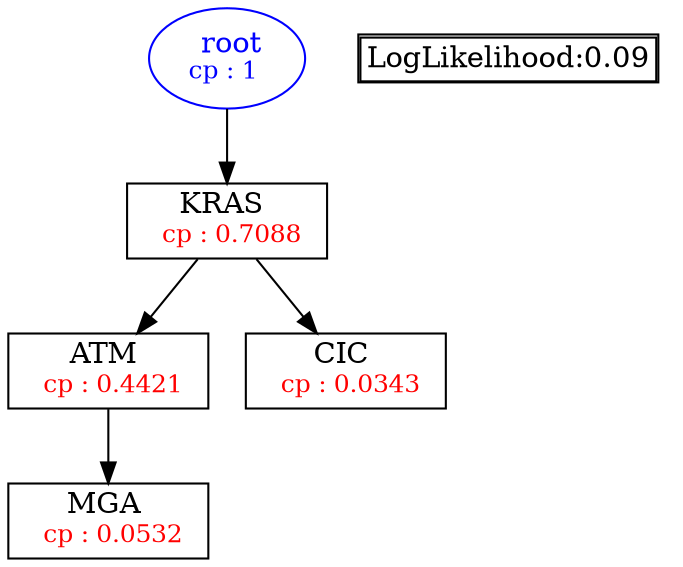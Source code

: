 digraph tree {
    "root" [label=<<font color='Blue'> root</font><br/><font color='Blue' POINT-SIZE='12'>cp : 1 </font>>, shape=oval, color=Blue];
    "S2" [label =<KRAS <br/> <font color='Red' POINT-SIZE='12'> cp : 0.7088 </font>>, shape=box];
    "S1" [label =<ATM <br/> <font color='Red' POINT-SIZE='12'> cp : 0.4421 </font>>, shape=box];
    "S3" [label =<MGA <br/> <font color='Red' POINT-SIZE='12'> cp : 0.0532 </font>>, shape=box];
    "S4" [label =<CIC <br/> <font color='Red' POINT-SIZE='12'> cp : 0.0343 </font>>, shape=box];
    "root" -> "S2";
    "S2" -> "S1";
    "S2" -> "S4";
    "S1" -> "S3";

    node[shape=plaintext]
    fontsize="10"
    struct1 [label=
    <<TABLE BORDER="1" CELLBORDER="1" CELLSPACING="0" >
    <TR><TD ALIGN="LEFT">LogLikelihood:0.09</TD></TR>
    </TABLE>>];

}

